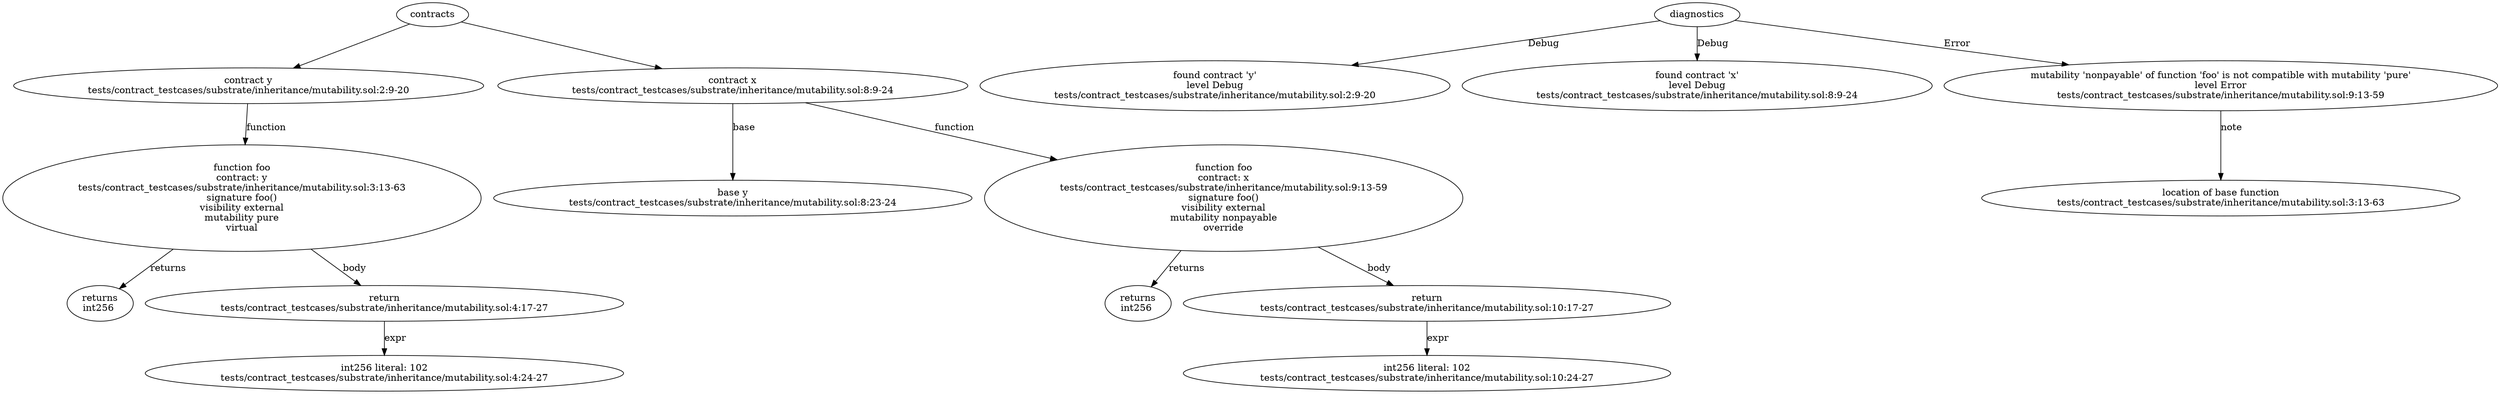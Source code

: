 strict digraph "tests/contract_testcases/substrate/inheritance/mutability.sol" {
	contract [label="contract y\ntests/contract_testcases/substrate/inheritance/mutability.sol:2:9-20"]
	foo [label="function foo\ncontract: y\ntests/contract_testcases/substrate/inheritance/mutability.sol:3:13-63\nsignature foo()\nvisibility external\nmutability pure\nvirtual"]
	returns [label="returns\nint256 "]
	return [label="return\ntests/contract_testcases/substrate/inheritance/mutability.sol:4:17-27"]
	number_literal [label="int256 literal: 102\ntests/contract_testcases/substrate/inheritance/mutability.sol:4:24-27"]
	contract_6 [label="contract x\ntests/contract_testcases/substrate/inheritance/mutability.sol:8:9-24"]
	base [label="base y\ntests/contract_testcases/substrate/inheritance/mutability.sol:8:23-24"]
	foo_8 [label="function foo\ncontract: x\ntests/contract_testcases/substrate/inheritance/mutability.sol:9:13-59\nsignature foo()\nvisibility external\nmutability nonpayable\noverride"]
	returns_9 [label="returns\nint256 "]
	return_10 [label="return\ntests/contract_testcases/substrate/inheritance/mutability.sol:10:17-27"]
	number_literal_11 [label="int256 literal: 102\ntests/contract_testcases/substrate/inheritance/mutability.sol:10:24-27"]
	diagnostic [label="found contract 'y'\nlevel Debug\ntests/contract_testcases/substrate/inheritance/mutability.sol:2:9-20"]
	diagnostic_14 [label="found contract 'x'\nlevel Debug\ntests/contract_testcases/substrate/inheritance/mutability.sol:8:9-24"]
	diagnostic_15 [label="mutability 'nonpayable' of function 'foo' is not compatible with mutability 'pure'\nlevel Error\ntests/contract_testcases/substrate/inheritance/mutability.sol:9:13-59"]
	note [label="location of base function\ntests/contract_testcases/substrate/inheritance/mutability.sol:3:13-63"]
	contracts -> contract
	contract -> foo [label="function"]
	foo -> returns [label="returns"]
	foo -> return [label="body"]
	return -> number_literal [label="expr"]
	contracts -> contract_6
	contract_6 -> base [label="base"]
	contract_6 -> foo_8 [label="function"]
	foo_8 -> returns_9 [label="returns"]
	foo_8 -> return_10 [label="body"]
	return_10 -> number_literal_11 [label="expr"]
	diagnostics -> diagnostic [label="Debug"]
	diagnostics -> diagnostic_14 [label="Debug"]
	diagnostics -> diagnostic_15 [label="Error"]
	diagnostic_15 -> note [label="note"]
}

